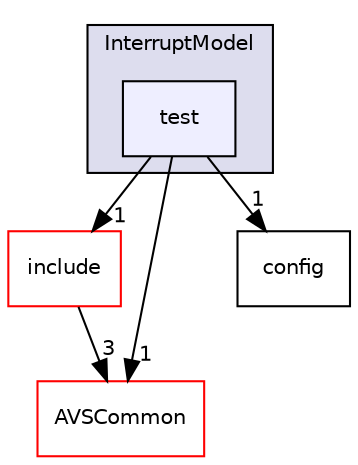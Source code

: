 digraph "/home/ANT.AMAZON.COM/womw/workplace/1.19_release/doxy/avs-device-sdk/InterruptModel/test" {
  compound=true
  node [ fontsize="10", fontname="Helvetica"];
  edge [ labelfontsize="10", labelfontname="Helvetica"];
  subgraph clusterdir_1da5878b5eab0954316ec5377b4b3029 {
    graph [ bgcolor="#ddddee", pencolor="black", label="InterruptModel" fontname="Helvetica", fontsize="10", URL="dir_1da5878b5eab0954316ec5377b4b3029.html"]
  dir_9d58a1c7345d38c64ba79137648fd06d [shape=box, label="test", style="filled", fillcolor="#eeeeff", pencolor="black", URL="dir_9d58a1c7345d38c64ba79137648fd06d.html"];
  }
  dir_2a73169079ff26818231938c8e102439 [shape=box label="include" fillcolor="white" style="filled" color="red" URL="dir_2a73169079ff26818231938c8e102439.html"];
  dir_13e65effb2bde530b17b3d5eefcd0266 [shape=box label="AVSCommon" fillcolor="white" style="filled" color="red" URL="dir_13e65effb2bde530b17b3d5eefcd0266.html"];
  dir_9c916b96ccc8100ddc8807b42abe16a5 [shape=box label="config" URL="dir_9c916b96ccc8100ddc8807b42abe16a5.html"];
  dir_9d58a1c7345d38c64ba79137648fd06d->dir_2a73169079ff26818231938c8e102439 [headlabel="1", labeldistance=1.5 headhref="dir_000315_000312.html"];
  dir_9d58a1c7345d38c64ba79137648fd06d->dir_13e65effb2bde530b17b3d5eefcd0266 [headlabel="1", labeldistance=1.5 headhref="dir_000315_000017.html"];
  dir_9d58a1c7345d38c64ba79137648fd06d->dir_9c916b96ccc8100ddc8807b42abe16a5 [headlabel="1", labeldistance=1.5 headhref="dir_000315_000311.html"];
  dir_2a73169079ff26818231938c8e102439->dir_13e65effb2bde530b17b3d5eefcd0266 [headlabel="3", labeldistance=1.5 headhref="dir_000312_000017.html"];
}
